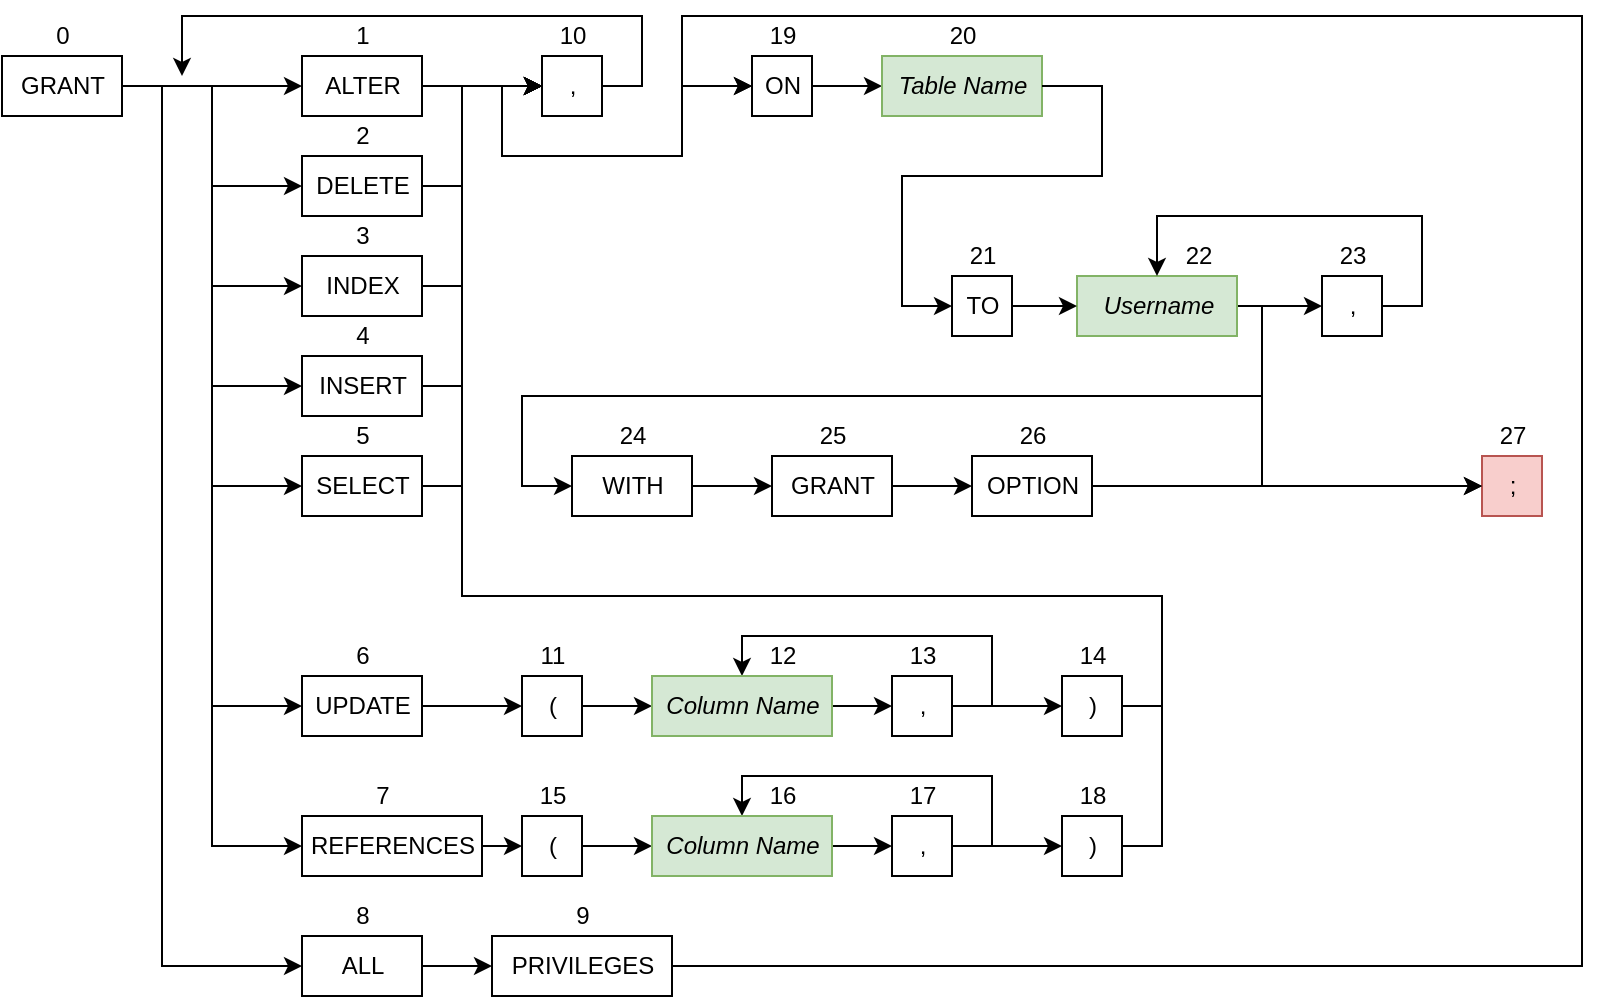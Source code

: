 <mxfile version="13.5.5" type="device"><diagram id="HH97DMklG3GvuwQJtJBX" name="Page-1"><mxGraphModel dx="1422" dy="804" grid="1" gridSize="10" guides="1" tooltips="1" connect="1" arrows="1" fold="1" page="1" pageScale="1" pageWidth="850" pageHeight="1100" math="0" shadow="0"><root><mxCell id="0"/><mxCell id="1" parent="0"/><mxCell id="w54cBLAl5rAkxmdbFsFD-27" style="edgeStyle=orthogonalEdgeStyle;rounded=0;orthogonalLoop=1;jettySize=auto;html=1;exitX=1;exitY=0.5;exitDx=0;exitDy=0;entryX=0;entryY=0.5;entryDx=0;entryDy=0;" parent="1" source="w54cBLAl5rAkxmdbFsFD-1" edge="1"><mxGeometry relative="1" as="geometry"><mxPoint x="180" y="95" as="targetPoint"/></mxGeometry></mxCell><mxCell id="w54cBLAl5rAkxmdbFsFD-126" style="edgeStyle=orthogonalEdgeStyle;rounded=0;orthogonalLoop=1;jettySize=auto;html=1;exitX=1;exitY=0.5;exitDx=0;exitDy=0;entryX=0;entryY=0.5;entryDx=0;entryDy=0;" parent="1" source="w54cBLAl5rAkxmdbFsFD-1" target="w54cBLAl5rAkxmdbFsFD-112" edge="1"><mxGeometry relative="1" as="geometry"/></mxCell><mxCell id="w54cBLAl5rAkxmdbFsFD-127" style="edgeStyle=orthogonalEdgeStyle;rounded=0;orthogonalLoop=1;jettySize=auto;html=1;exitX=1;exitY=0.5;exitDx=0;exitDy=0;entryX=0;entryY=0.5;entryDx=0;entryDy=0;" parent="1" source="w54cBLAl5rAkxmdbFsFD-1" target="w54cBLAl5rAkxmdbFsFD-114" edge="1"><mxGeometry relative="1" as="geometry"/></mxCell><mxCell id="w54cBLAl5rAkxmdbFsFD-128" style="edgeStyle=orthogonalEdgeStyle;rounded=0;orthogonalLoop=1;jettySize=auto;html=1;exitX=1;exitY=0.5;exitDx=0;exitDy=0;entryX=0;entryY=0.5;entryDx=0;entryDy=0;" parent="1" source="w54cBLAl5rAkxmdbFsFD-1" target="w54cBLAl5rAkxmdbFsFD-116" edge="1"><mxGeometry relative="1" as="geometry"/></mxCell><mxCell id="w54cBLAl5rAkxmdbFsFD-129" style="edgeStyle=orthogonalEdgeStyle;rounded=0;orthogonalLoop=1;jettySize=auto;html=1;exitX=1;exitY=0.5;exitDx=0;exitDy=0;entryX=0;entryY=0.5;entryDx=0;entryDy=0;" parent="1" source="w54cBLAl5rAkxmdbFsFD-1" target="w54cBLAl5rAkxmdbFsFD-118" edge="1"><mxGeometry relative="1" as="geometry"/></mxCell><mxCell id="w54cBLAl5rAkxmdbFsFD-130" style="edgeStyle=orthogonalEdgeStyle;rounded=0;orthogonalLoop=1;jettySize=auto;html=1;exitX=1;exitY=0.5;exitDx=0;exitDy=0;entryX=0;entryY=0.5;entryDx=0;entryDy=0;" parent="1" source="w54cBLAl5rAkxmdbFsFD-1" target="w54cBLAl5rAkxmdbFsFD-120" edge="1"><mxGeometry relative="1" as="geometry"/></mxCell><mxCell id="w54cBLAl5rAkxmdbFsFD-131" style="edgeStyle=orthogonalEdgeStyle;rounded=0;orthogonalLoop=1;jettySize=auto;html=1;exitX=1;exitY=0.5;exitDx=0;exitDy=0;entryX=0;entryY=0.5;entryDx=0;entryDy=0;" parent="1" source="w54cBLAl5rAkxmdbFsFD-1" target="w54cBLAl5rAkxmdbFsFD-122" edge="1"><mxGeometry relative="1" as="geometry"><Array as="points"><mxPoint x="110" y="95"/><mxPoint x="110" y="535"/></Array></mxGeometry></mxCell><mxCell id="NAhHqPJdk1mJMnKsmkDo-3" style="edgeStyle=orthogonalEdgeStyle;rounded=0;orthogonalLoop=1;jettySize=auto;html=1;exitX=1;exitY=0.5;exitDx=0;exitDy=0;entryX=0;entryY=0.5;entryDx=0;entryDy=0;" edge="1" parent="1" source="w54cBLAl5rAkxmdbFsFD-1" target="NAhHqPJdk1mJMnKsmkDo-1"><mxGeometry relative="1" as="geometry"/></mxCell><mxCell id="w54cBLAl5rAkxmdbFsFD-1" value="GRANT" style="html=1;" parent="1" vertex="1"><mxGeometry x="30" y="80" width="60" height="30" as="geometry"/></mxCell><mxCell id="w54cBLAl5rAkxmdbFsFD-2" value="0" style="text;html=1;align=center;verticalAlign=middle;resizable=0;points=[];autosize=1;" parent="1" vertex="1"><mxGeometry x="50" y="60" width="20" height="20" as="geometry"/></mxCell><mxCell id="w54cBLAl5rAkxmdbFsFD-29" style="edgeStyle=orthogonalEdgeStyle;rounded=0;orthogonalLoop=1;jettySize=auto;html=1;exitX=1;exitY=0.5;exitDx=0;exitDy=0;entryX=0;entryY=0.5;entryDx=0;entryDy=0;" parent="1" source="w54cBLAl5rAkxmdbFsFD-110" target="w54cBLAl5rAkxmdbFsFD-45" edge="1"><mxGeometry relative="1" as="geometry"><mxPoint x="260" y="95" as="sourcePoint"/><mxPoint x="290" y="95" as="targetPoint"/></mxGeometry></mxCell><mxCell id="w54cBLAl5rAkxmdbFsFD-44" style="edgeStyle=orthogonalEdgeStyle;rounded=0;orthogonalLoop=1;jettySize=auto;html=1;exitX=1;exitY=0.5;exitDx=0;exitDy=0;" parent="1" source="w54cBLAl5rAkxmdbFsFD-45" edge="1"><mxGeometry relative="1" as="geometry"><mxPoint x="120" y="90" as="targetPoint"/><Array as="points"><mxPoint x="350" y="95"/><mxPoint x="350" y="60"/><mxPoint x="120" y="60"/></Array></mxGeometry></mxCell><mxCell id="w54cBLAl5rAkxmdbFsFD-45" value="," style="html=1;" parent="1" vertex="1"><mxGeometry x="300" y="80" width="30" height="30" as="geometry"/></mxCell><mxCell id="w54cBLAl5rAkxmdbFsFD-46" value="10" style="text;html=1;align=center;verticalAlign=middle;resizable=0;points=[];autosize=1;" parent="1" vertex="1"><mxGeometry x="300" y="60" width="30" height="20" as="geometry"/></mxCell><mxCell id="w54cBLAl5rAkxmdbFsFD-53" value=";" style="html=1;fillColor=#f8cecc;strokeColor=#b85450;" parent="1" vertex="1"><mxGeometry x="770" y="280" width="30" height="30" as="geometry"/></mxCell><mxCell id="w54cBLAl5rAkxmdbFsFD-54" value="27" style="text;html=1;align=center;verticalAlign=middle;resizable=0;points=[];autosize=1;" parent="1" vertex="1"><mxGeometry x="770" y="260" width="30" height="20" as="geometry"/></mxCell><mxCell id="w54cBLAl5rAkxmdbFsFD-76" style="edgeStyle=orthogonalEdgeStyle;rounded=0;orthogonalLoop=1;jettySize=auto;html=1;exitX=1;exitY=0.5;exitDx=0;exitDy=0;entryX=0;entryY=0.5;entryDx=0;entryDy=0;" parent="1" source="w54cBLAl5rAkxmdbFsFD-62" target="w54cBLAl5rAkxmdbFsFD-74" edge="1"><mxGeometry relative="1" as="geometry"><mxPoint x="555" y="95" as="targetPoint"/></mxGeometry></mxCell><mxCell id="w54cBLAl5rAkxmdbFsFD-62" value="ON" style="html=1;" parent="1" vertex="1"><mxGeometry x="405" y="80" width="30" height="30" as="geometry"/></mxCell><mxCell id="w54cBLAl5rAkxmdbFsFD-63" value="19" style="text;html=1;align=center;verticalAlign=middle;resizable=0;points=[];autosize=1;" parent="1" vertex="1"><mxGeometry x="405" y="60" width="30" height="20" as="geometry"/></mxCell><mxCell id="w54cBLAl5rAkxmdbFsFD-74" value="&lt;i&gt;Table Name&lt;/i&gt;" style="html=1;fillColor=#d5e8d4;strokeColor=#82b366;" parent="1" vertex="1"><mxGeometry x="470" y="80" width="80" height="30" as="geometry"/></mxCell><mxCell id="w54cBLAl5rAkxmdbFsFD-75" value="20" style="text;html=1;align=center;verticalAlign=middle;resizable=0;points=[];autosize=1;" parent="1" vertex="1"><mxGeometry x="495" y="60" width="30" height="20" as="geometry"/></mxCell><mxCell id="w54cBLAl5rAkxmdbFsFD-93" style="edgeStyle=orthogonalEdgeStyle;rounded=0;orthogonalLoop=1;jettySize=auto;html=1;exitX=1;exitY=0.5;exitDx=0;exitDy=0;entryX=0;entryY=0.5;entryDx=0;entryDy=0;" parent="1" source="w54cBLAl5rAkxmdbFsFD-74" target="w54cBLAl5rAkxmdbFsFD-170" edge="1"><mxGeometry relative="1" as="geometry"><mxPoint x="630" y="95" as="sourcePoint"/><mxPoint x="690" y="95" as="targetPoint"/><Array as="points"><mxPoint x="580" y="95"/><mxPoint x="580" y="140"/><mxPoint x="480" y="140"/><mxPoint x="480" y="205"/></Array></mxGeometry></mxCell><mxCell id="w54cBLAl5rAkxmdbFsFD-187" style="edgeStyle=orthogonalEdgeStyle;rounded=0;orthogonalLoop=1;jettySize=auto;html=1;exitX=1;exitY=0.5;exitDx=0;exitDy=0;entryX=0;entryY=0.5;entryDx=0;entryDy=0;" parent="1" source="w54cBLAl5rAkxmdbFsFD-110" target="w54cBLAl5rAkxmdbFsFD-62" edge="1"><mxGeometry relative="1" as="geometry"><Array as="points"><mxPoint x="280" y="95"/><mxPoint x="280" y="130"/><mxPoint x="370" y="130"/><mxPoint x="370" y="95"/></Array></mxGeometry></mxCell><mxCell id="w54cBLAl5rAkxmdbFsFD-110" value="ALTER" style="html=1;" parent="1" vertex="1"><mxGeometry x="180" y="80" width="60" height="30" as="geometry"/></mxCell><mxCell id="w54cBLAl5rAkxmdbFsFD-111" value="1" style="text;html=1;align=center;verticalAlign=middle;resizable=0;points=[];autosize=1;" parent="1" vertex="1"><mxGeometry x="200" y="60" width="20" height="20" as="geometry"/></mxCell><mxCell id="w54cBLAl5rAkxmdbFsFD-190" style="edgeStyle=orthogonalEdgeStyle;rounded=0;orthogonalLoop=1;jettySize=auto;html=1;exitX=1;exitY=0.5;exitDx=0;exitDy=0;entryX=0;entryY=0.5;entryDx=0;entryDy=0;" parent="1" source="w54cBLAl5rAkxmdbFsFD-112" target="w54cBLAl5rAkxmdbFsFD-45" edge="1"><mxGeometry relative="1" as="geometry"><Array as="points"><mxPoint x="260" y="145"/><mxPoint x="260" y="95"/></Array></mxGeometry></mxCell><mxCell id="w54cBLAl5rAkxmdbFsFD-112" value="DELETE" style="html=1;" parent="1" vertex="1"><mxGeometry x="180" y="130" width="60" height="30" as="geometry"/></mxCell><mxCell id="w54cBLAl5rAkxmdbFsFD-113" value="2" style="text;html=1;align=center;verticalAlign=middle;resizable=0;points=[];autosize=1;" parent="1" vertex="1"><mxGeometry x="200" y="110" width="20" height="20" as="geometry"/></mxCell><mxCell id="w54cBLAl5rAkxmdbFsFD-191" style="edgeStyle=orthogonalEdgeStyle;rounded=0;orthogonalLoop=1;jettySize=auto;html=1;exitX=1;exitY=0.5;exitDx=0;exitDy=0;entryX=0;entryY=0.5;entryDx=0;entryDy=0;" parent="1" source="w54cBLAl5rAkxmdbFsFD-114" target="w54cBLAl5rAkxmdbFsFD-45" edge="1"><mxGeometry relative="1" as="geometry"><Array as="points"><mxPoint x="260" y="195"/><mxPoint x="260" y="95"/></Array></mxGeometry></mxCell><mxCell id="w54cBLAl5rAkxmdbFsFD-114" value="INDEX" style="html=1;" parent="1" vertex="1"><mxGeometry x="180" y="180" width="60" height="30" as="geometry"/></mxCell><mxCell id="w54cBLAl5rAkxmdbFsFD-115" value="3" style="text;html=1;align=center;verticalAlign=middle;resizable=0;points=[];autosize=1;" parent="1" vertex="1"><mxGeometry x="200" y="160" width="20" height="20" as="geometry"/></mxCell><mxCell id="w54cBLAl5rAkxmdbFsFD-192" style="edgeStyle=orthogonalEdgeStyle;rounded=0;orthogonalLoop=1;jettySize=auto;html=1;exitX=1;exitY=0.5;exitDx=0;exitDy=0;entryX=0;entryY=0.5;entryDx=0;entryDy=0;" parent="1" source="w54cBLAl5rAkxmdbFsFD-116" target="w54cBLAl5rAkxmdbFsFD-45" edge="1"><mxGeometry relative="1" as="geometry"><Array as="points"><mxPoint x="260" y="245"/><mxPoint x="260" y="95"/></Array></mxGeometry></mxCell><mxCell id="w54cBLAl5rAkxmdbFsFD-116" value="INSERT" style="html=1;" parent="1" vertex="1"><mxGeometry x="180" y="230" width="60" height="30" as="geometry"/></mxCell><mxCell id="w54cBLAl5rAkxmdbFsFD-117" value="4" style="text;html=1;align=center;verticalAlign=middle;resizable=0;points=[];autosize=1;" parent="1" vertex="1"><mxGeometry x="200" y="210" width="20" height="20" as="geometry"/></mxCell><mxCell id="w54cBLAl5rAkxmdbFsFD-154" style="edgeStyle=orthogonalEdgeStyle;rounded=0;orthogonalLoop=1;jettySize=auto;html=1;exitX=1;exitY=0.5;exitDx=0;exitDy=0;entryX=0;entryY=0.5;entryDx=0;entryDy=0;" parent="1" source="w54cBLAl5rAkxmdbFsFD-118" target="w54cBLAl5rAkxmdbFsFD-136" edge="1"><mxGeometry relative="1" as="geometry"/></mxCell><mxCell id="w54cBLAl5rAkxmdbFsFD-118" value="UPDATE" style="html=1;" parent="1" vertex="1"><mxGeometry x="180" y="390" width="60" height="30" as="geometry"/></mxCell><mxCell id="w54cBLAl5rAkxmdbFsFD-119" value="6" style="text;html=1;align=center;verticalAlign=middle;resizable=0;points=[];autosize=1;" parent="1" vertex="1"><mxGeometry x="200" y="370" width="20" height="20" as="geometry"/></mxCell><mxCell id="w54cBLAl5rAkxmdbFsFD-155" style="edgeStyle=orthogonalEdgeStyle;rounded=0;orthogonalLoop=1;jettySize=auto;html=1;exitX=1;exitY=0.5;exitDx=0;exitDy=0;entryX=0;entryY=0.5;entryDx=0;entryDy=0;" parent="1" source="w54cBLAl5rAkxmdbFsFD-120" target="w54cBLAl5rAkxmdbFsFD-134" edge="1"><mxGeometry relative="1" as="geometry"/></mxCell><mxCell id="w54cBLAl5rAkxmdbFsFD-120" value="REFERENCES" style="html=1;" parent="1" vertex="1"><mxGeometry x="180" y="460" width="90" height="30" as="geometry"/></mxCell><mxCell id="w54cBLAl5rAkxmdbFsFD-121" value="7" style="text;html=1;align=center;verticalAlign=middle;resizable=0;points=[];autosize=1;" parent="1" vertex="1"><mxGeometry x="210" y="440" width="20" height="20" as="geometry"/></mxCell><mxCell id="w54cBLAl5rAkxmdbFsFD-132" style="edgeStyle=orthogonalEdgeStyle;rounded=0;orthogonalLoop=1;jettySize=auto;html=1;exitX=1;exitY=0.5;exitDx=0;exitDy=0;entryX=0;entryY=0.5;entryDx=0;entryDy=0;" parent="1" source="w54cBLAl5rAkxmdbFsFD-122" target="w54cBLAl5rAkxmdbFsFD-124" edge="1"><mxGeometry relative="1" as="geometry"/></mxCell><mxCell id="w54cBLAl5rAkxmdbFsFD-122" value="ALL" style="html=1;" parent="1" vertex="1"><mxGeometry x="180" y="520" width="60" height="30" as="geometry"/></mxCell><mxCell id="w54cBLAl5rAkxmdbFsFD-123" value="8" style="text;html=1;align=center;verticalAlign=middle;resizable=0;points=[];autosize=1;" parent="1" vertex="1"><mxGeometry x="200" y="500" width="20" height="20" as="geometry"/></mxCell><mxCell id="w54cBLAl5rAkxmdbFsFD-133" style="edgeStyle=orthogonalEdgeStyle;rounded=0;orthogonalLoop=1;jettySize=auto;html=1;exitX=1;exitY=0.5;exitDx=0;exitDy=0;entryX=0;entryY=0.5;entryDx=0;entryDy=0;" parent="1" source="w54cBLAl5rAkxmdbFsFD-124" target="w54cBLAl5rAkxmdbFsFD-62" edge="1"><mxGeometry relative="1" as="geometry"><mxPoint x="470" y="425" as="targetPoint"/><Array as="points"><mxPoint x="820" y="535"/><mxPoint x="820" y="60"/><mxPoint x="370" y="60"/><mxPoint x="370" y="95"/></Array></mxGeometry></mxCell><mxCell id="w54cBLAl5rAkxmdbFsFD-124" value="PRIVILEGES" style="html=1;" parent="1" vertex="1"><mxGeometry x="275" y="520" width="90" height="30" as="geometry"/></mxCell><mxCell id="w54cBLAl5rAkxmdbFsFD-125" value="9" style="text;html=1;align=center;verticalAlign=middle;resizable=0;points=[];autosize=1;" parent="1" vertex="1"><mxGeometry x="310" y="500" width="20" height="20" as="geometry"/></mxCell><mxCell id="w54cBLAl5rAkxmdbFsFD-153" style="edgeStyle=orthogonalEdgeStyle;rounded=0;orthogonalLoop=1;jettySize=auto;html=1;exitX=1;exitY=0.5;exitDx=0;exitDy=0;entryX=0;entryY=0.5;entryDx=0;entryDy=0;" parent="1" source="w54cBLAl5rAkxmdbFsFD-134" target="w54cBLAl5rAkxmdbFsFD-150" edge="1"><mxGeometry relative="1" as="geometry"/></mxCell><mxCell id="w54cBLAl5rAkxmdbFsFD-134" value="(" style="html=1;" parent="1" vertex="1"><mxGeometry x="290" y="460" width="30" height="30" as="geometry"/></mxCell><mxCell id="w54cBLAl5rAkxmdbFsFD-135" value="15" style="text;html=1;align=center;verticalAlign=middle;resizable=0;points=[];autosize=1;" parent="1" vertex="1"><mxGeometry x="290" y="440" width="30" height="20" as="geometry"/></mxCell><mxCell id="w54cBLAl5rAkxmdbFsFD-152" style="edgeStyle=orthogonalEdgeStyle;rounded=0;orthogonalLoop=1;jettySize=auto;html=1;exitX=1;exitY=0.5;exitDx=0;exitDy=0;entryX=0;entryY=0.5;entryDx=0;entryDy=0;" parent="1" source="w54cBLAl5rAkxmdbFsFD-136" target="w54cBLAl5rAkxmdbFsFD-146" edge="1"><mxGeometry relative="1" as="geometry"/></mxCell><mxCell id="w54cBLAl5rAkxmdbFsFD-136" value="(" style="html=1;" parent="1" vertex="1"><mxGeometry x="290" y="390" width="30" height="30" as="geometry"/></mxCell><mxCell id="w54cBLAl5rAkxmdbFsFD-137" value="11" style="text;html=1;align=center;verticalAlign=middle;resizable=0;points=[];autosize=1;" parent="1" vertex="1"><mxGeometry x="290" y="370" width="30" height="20" as="geometry"/></mxCell><mxCell id="w54cBLAl5rAkxmdbFsFD-161" style="edgeStyle=orthogonalEdgeStyle;rounded=0;orthogonalLoop=1;jettySize=auto;html=1;exitX=1;exitY=0.5;exitDx=0;exitDy=0;entryX=0.5;entryY=0;entryDx=0;entryDy=0;" parent="1" source="w54cBLAl5rAkxmdbFsFD-138" target="w54cBLAl5rAkxmdbFsFD-150" edge="1"><mxGeometry relative="1" as="geometry"><Array as="points"><mxPoint x="525" y="475"/><mxPoint x="525" y="440"/><mxPoint x="400" y="440"/></Array></mxGeometry></mxCell><mxCell id="w54cBLAl5rAkxmdbFsFD-167" style="edgeStyle=orthogonalEdgeStyle;rounded=0;orthogonalLoop=1;jettySize=auto;html=1;exitX=1;exitY=0.5;exitDx=0;exitDy=0;" parent="1" source="w54cBLAl5rAkxmdbFsFD-138" target="w54cBLAl5rAkxmdbFsFD-164" edge="1"><mxGeometry relative="1" as="geometry"/></mxCell><mxCell id="w54cBLAl5rAkxmdbFsFD-138" value="," style="html=1;" parent="1" vertex="1"><mxGeometry x="475" y="460" width="30" height="30" as="geometry"/></mxCell><mxCell id="w54cBLAl5rAkxmdbFsFD-139" value="17" style="text;html=1;align=center;verticalAlign=middle;resizable=0;points=[];autosize=1;" parent="1" vertex="1"><mxGeometry x="475" y="440" width="30" height="20" as="geometry"/></mxCell><mxCell id="w54cBLAl5rAkxmdbFsFD-158" style="edgeStyle=orthogonalEdgeStyle;rounded=0;orthogonalLoop=1;jettySize=auto;html=1;exitX=1;exitY=0.5;exitDx=0;exitDy=0;entryX=0.5;entryY=0;entryDx=0;entryDy=0;" parent="1" source="w54cBLAl5rAkxmdbFsFD-142" target="w54cBLAl5rAkxmdbFsFD-146" edge="1"><mxGeometry relative="1" as="geometry"><mxPoint x="375" y="340" as="targetPoint"/><Array as="points"><mxPoint x="525" y="405"/><mxPoint x="525" y="370"/><mxPoint x="400" y="370"/></Array></mxGeometry></mxCell><mxCell id="w54cBLAl5rAkxmdbFsFD-166" style="edgeStyle=orthogonalEdgeStyle;rounded=0;orthogonalLoop=1;jettySize=auto;html=1;exitX=1;exitY=0.5;exitDx=0;exitDy=0;" parent="1" source="w54cBLAl5rAkxmdbFsFD-142" target="w54cBLAl5rAkxmdbFsFD-162" edge="1"><mxGeometry relative="1" as="geometry"/></mxCell><mxCell id="w54cBLAl5rAkxmdbFsFD-142" value="," style="html=1;" parent="1" vertex="1"><mxGeometry x="475" y="390" width="30" height="30" as="geometry"/></mxCell><mxCell id="w54cBLAl5rAkxmdbFsFD-143" value="13" style="text;html=1;align=center;verticalAlign=middle;resizable=0;points=[];autosize=1;" parent="1" vertex="1"><mxGeometry x="475" y="370" width="30" height="20" as="geometry"/></mxCell><mxCell id="w54cBLAl5rAkxmdbFsFD-182" style="edgeStyle=orthogonalEdgeStyle;rounded=0;orthogonalLoop=1;jettySize=auto;html=1;exitX=1;exitY=0.5;exitDx=0;exitDy=0;entryX=0;entryY=0.5;entryDx=0;entryDy=0;" parent="1" source="w54cBLAl5rAkxmdbFsFD-144" target="w54cBLAl5rAkxmdbFsFD-53" edge="1"><mxGeometry relative="1" as="geometry"/></mxCell><mxCell id="w54cBLAl5rAkxmdbFsFD-144" value="OPTION" style="html=1;" parent="1" vertex="1"><mxGeometry x="515" y="280" width="60" height="30" as="geometry"/></mxCell><mxCell id="w54cBLAl5rAkxmdbFsFD-145" value="26" style="text;html=1;align=center;verticalAlign=middle;resizable=0;points=[];autosize=1;" parent="1" vertex="1"><mxGeometry x="530" y="260" width="30" height="20" as="geometry"/></mxCell><mxCell id="w54cBLAl5rAkxmdbFsFD-156" style="edgeStyle=orthogonalEdgeStyle;rounded=0;orthogonalLoop=1;jettySize=auto;html=1;exitX=1;exitY=0.5;exitDx=0;exitDy=0;entryX=0;entryY=0.5;entryDx=0;entryDy=0;" parent="1" source="w54cBLAl5rAkxmdbFsFD-146" target="w54cBLAl5rAkxmdbFsFD-142" edge="1"><mxGeometry relative="1" as="geometry"/></mxCell><mxCell id="w54cBLAl5rAkxmdbFsFD-146" value="&lt;i&gt;Column Name&lt;/i&gt;" style="html=1;fillColor=#d5e8d4;strokeColor=#82b366;" parent="1" vertex="1"><mxGeometry x="355" y="390" width="90" height="30" as="geometry"/></mxCell><mxCell id="w54cBLAl5rAkxmdbFsFD-147" value="12" style="text;html=1;align=center;verticalAlign=middle;resizable=0;points=[];autosize=1;" parent="1" vertex="1"><mxGeometry x="405" y="370" width="30" height="20" as="geometry"/></mxCell><mxCell id="w54cBLAl5rAkxmdbFsFD-157" style="edgeStyle=orthogonalEdgeStyle;rounded=0;orthogonalLoop=1;jettySize=auto;html=1;exitX=1;exitY=0.5;exitDx=0;exitDy=0;entryX=0;entryY=0.5;entryDx=0;entryDy=0;" parent="1" source="w54cBLAl5rAkxmdbFsFD-150" target="w54cBLAl5rAkxmdbFsFD-138" edge="1"><mxGeometry relative="1" as="geometry"/></mxCell><mxCell id="w54cBLAl5rAkxmdbFsFD-150" value="&lt;i&gt;Column Name&lt;/i&gt;" style="html=1;fillColor=#d5e8d4;strokeColor=#82b366;" parent="1" vertex="1"><mxGeometry x="355" y="460" width="90" height="30" as="geometry"/></mxCell><mxCell id="w54cBLAl5rAkxmdbFsFD-151" value="16" style="text;html=1;align=center;verticalAlign=middle;resizable=0;points=[];autosize=1;" parent="1" vertex="1"><mxGeometry x="405" y="440" width="30" height="20" as="geometry"/></mxCell><mxCell id="w54cBLAl5rAkxmdbFsFD-178" style="edgeStyle=orthogonalEdgeStyle;rounded=0;orthogonalLoop=1;jettySize=auto;html=1;exitX=1;exitY=0.5;exitDx=0;exitDy=0;entryX=0;entryY=0.5;entryDx=0;entryDy=0;" parent="1" source="w54cBLAl5rAkxmdbFsFD-162" target="w54cBLAl5rAkxmdbFsFD-45" edge="1"><mxGeometry relative="1" as="geometry"><Array as="points"><mxPoint x="610" y="405"/><mxPoint x="610" y="350"/><mxPoint x="260" y="350"/><mxPoint x="260" y="95"/></Array></mxGeometry></mxCell><mxCell id="w54cBLAl5rAkxmdbFsFD-162" value=")" style="html=1;" parent="1" vertex="1"><mxGeometry x="560" y="390" width="30" height="30" as="geometry"/></mxCell><mxCell id="w54cBLAl5rAkxmdbFsFD-163" value="14" style="text;html=1;align=center;verticalAlign=middle;resizable=0;points=[];autosize=1;" parent="1" vertex="1"><mxGeometry x="560" y="370" width="30" height="20" as="geometry"/></mxCell><mxCell id="w54cBLAl5rAkxmdbFsFD-179" style="edgeStyle=orthogonalEdgeStyle;rounded=0;orthogonalLoop=1;jettySize=auto;html=1;exitX=1;exitY=0.5;exitDx=0;exitDy=0;entryX=0;entryY=0.5;entryDx=0;entryDy=0;" parent="1" source="w54cBLAl5rAkxmdbFsFD-164" target="w54cBLAl5rAkxmdbFsFD-45" edge="1"><mxGeometry relative="1" as="geometry"><mxPoint x="630" y="330" as="targetPoint"/><Array as="points"><mxPoint x="610" y="475"/><mxPoint x="610" y="350"/><mxPoint x="260" y="350"/><mxPoint x="260" y="95"/></Array></mxGeometry></mxCell><mxCell id="w54cBLAl5rAkxmdbFsFD-164" value=")" style="html=1;" parent="1" vertex="1"><mxGeometry x="560" y="460" width="30" height="30" as="geometry"/></mxCell><mxCell id="w54cBLAl5rAkxmdbFsFD-165" value="18" style="text;html=1;align=center;verticalAlign=middle;resizable=0;points=[];autosize=1;" parent="1" vertex="1"><mxGeometry x="560" y="440" width="30" height="20" as="geometry"/></mxCell><mxCell id="w54cBLAl5rAkxmdbFsFD-183" style="edgeStyle=orthogonalEdgeStyle;rounded=0;orthogonalLoop=1;jettySize=auto;html=1;exitX=1;exitY=0.5;exitDx=0;exitDy=0;entryX=0;entryY=0.5;entryDx=0;entryDy=0;" parent="1" source="w54cBLAl5rAkxmdbFsFD-168" target="w54cBLAl5rAkxmdbFsFD-172" edge="1"><mxGeometry relative="1" as="geometry"/></mxCell><mxCell id="w54cBLAl5rAkxmdbFsFD-188" style="edgeStyle=orthogonalEdgeStyle;rounded=0;orthogonalLoop=1;jettySize=auto;html=1;exitX=1;exitY=0.5;exitDx=0;exitDy=0;entryX=0;entryY=0.5;entryDx=0;entryDy=0;" parent="1" source="w54cBLAl5rAkxmdbFsFD-168" target="w54cBLAl5rAkxmdbFsFD-174" edge="1"><mxGeometry relative="1" as="geometry"><Array as="points"><mxPoint x="660" y="205"/><mxPoint x="660" y="250"/><mxPoint x="290" y="250"/><mxPoint x="290" y="295"/></Array></mxGeometry></mxCell><mxCell id="w54cBLAl5rAkxmdbFsFD-189" style="edgeStyle=orthogonalEdgeStyle;rounded=0;orthogonalLoop=1;jettySize=auto;html=1;exitX=1;exitY=0.5;exitDx=0;exitDy=0;entryX=0;entryY=0.5;entryDx=0;entryDy=0;" parent="1" source="w54cBLAl5rAkxmdbFsFD-168" target="w54cBLAl5rAkxmdbFsFD-53" edge="1"><mxGeometry relative="1" as="geometry"><Array as="points"><mxPoint x="660" y="205"/><mxPoint x="660" y="295"/></Array></mxGeometry></mxCell><mxCell id="w54cBLAl5rAkxmdbFsFD-168" value="&lt;i&gt;Username&lt;/i&gt;" style="html=1;fillColor=#d5e8d4;strokeColor=#82b366;" parent="1" vertex="1"><mxGeometry x="567.5" y="190" width="80" height="30" as="geometry"/></mxCell><mxCell id="w54cBLAl5rAkxmdbFsFD-169" value="22" style="text;html=1;align=center;verticalAlign=middle;resizable=0;points=[];autosize=1;" parent="1" vertex="1"><mxGeometry x="612.5" y="170" width="30" height="20" as="geometry"/></mxCell><mxCell id="w54cBLAl5rAkxmdbFsFD-184" style="edgeStyle=orthogonalEdgeStyle;rounded=0;orthogonalLoop=1;jettySize=auto;html=1;exitX=1;exitY=0.5;exitDx=0;exitDy=0;entryX=0;entryY=0.5;entryDx=0;entryDy=0;" parent="1" source="w54cBLAl5rAkxmdbFsFD-170" target="w54cBLAl5rAkxmdbFsFD-168" edge="1"><mxGeometry relative="1" as="geometry"/></mxCell><mxCell id="w54cBLAl5rAkxmdbFsFD-170" value="TO" style="html=1;" parent="1" vertex="1"><mxGeometry x="505" y="190" width="30" height="30" as="geometry"/></mxCell><mxCell id="w54cBLAl5rAkxmdbFsFD-171" value="21" style="text;html=1;align=center;verticalAlign=middle;resizable=0;points=[];autosize=1;" parent="1" vertex="1"><mxGeometry x="505" y="170" width="30" height="20" as="geometry"/></mxCell><mxCell id="w54cBLAl5rAkxmdbFsFD-186" style="edgeStyle=orthogonalEdgeStyle;rounded=0;orthogonalLoop=1;jettySize=auto;html=1;exitX=1;exitY=0.5;exitDx=0;exitDy=0;entryX=0.5;entryY=0;entryDx=0;entryDy=0;" parent="1" source="w54cBLAl5rAkxmdbFsFD-172" target="w54cBLAl5rAkxmdbFsFD-168" edge="1"><mxGeometry relative="1" as="geometry"><Array as="points"><mxPoint x="740" y="205"/><mxPoint x="740" y="160"/><mxPoint x="608" y="160"/></Array></mxGeometry></mxCell><mxCell id="w54cBLAl5rAkxmdbFsFD-172" value="," style="html=1;" parent="1" vertex="1"><mxGeometry x="690" y="190" width="30" height="30" as="geometry"/></mxCell><mxCell id="w54cBLAl5rAkxmdbFsFD-173" value="23" style="text;html=1;align=center;verticalAlign=middle;resizable=0;points=[];autosize=1;" parent="1" vertex="1"><mxGeometry x="690" y="170" width="30" height="20" as="geometry"/></mxCell><mxCell id="w54cBLAl5rAkxmdbFsFD-180" style="edgeStyle=orthogonalEdgeStyle;rounded=0;orthogonalLoop=1;jettySize=auto;html=1;exitX=1;exitY=0.5;exitDx=0;exitDy=0;entryX=0;entryY=0.5;entryDx=0;entryDy=0;" parent="1" source="w54cBLAl5rAkxmdbFsFD-174" target="w54cBLAl5rAkxmdbFsFD-176" edge="1"><mxGeometry relative="1" as="geometry"/></mxCell><mxCell id="w54cBLAl5rAkxmdbFsFD-174" value="WITH" style="html=1;" parent="1" vertex="1"><mxGeometry x="315" y="280" width="60" height="30" as="geometry"/></mxCell><mxCell id="w54cBLAl5rAkxmdbFsFD-175" value="24" style="text;html=1;align=center;verticalAlign=middle;resizable=0;points=[];autosize=1;" parent="1" vertex="1"><mxGeometry x="330" y="260" width="30" height="20" as="geometry"/></mxCell><mxCell id="w54cBLAl5rAkxmdbFsFD-181" style="edgeStyle=orthogonalEdgeStyle;rounded=0;orthogonalLoop=1;jettySize=auto;html=1;exitX=1;exitY=0.5;exitDx=0;exitDy=0;entryX=0;entryY=0.5;entryDx=0;entryDy=0;" parent="1" source="w54cBLAl5rAkxmdbFsFD-176" target="w54cBLAl5rAkxmdbFsFD-144" edge="1"><mxGeometry relative="1" as="geometry"/></mxCell><mxCell id="w54cBLAl5rAkxmdbFsFD-176" value="GRANT" style="html=1;" parent="1" vertex="1"><mxGeometry x="415" y="280" width="60" height="30" as="geometry"/></mxCell><mxCell id="w54cBLAl5rAkxmdbFsFD-177" value="25" style="text;html=1;align=center;verticalAlign=middle;resizable=0;points=[];autosize=1;" parent="1" vertex="1"><mxGeometry x="430" y="260" width="30" height="20" as="geometry"/></mxCell><mxCell id="NAhHqPJdk1mJMnKsmkDo-4" style="edgeStyle=orthogonalEdgeStyle;rounded=0;orthogonalLoop=1;jettySize=auto;html=1;exitX=1;exitY=0.5;exitDx=0;exitDy=0;entryX=0;entryY=0.5;entryDx=0;entryDy=0;" edge="1" parent="1" source="NAhHqPJdk1mJMnKsmkDo-1" target="w54cBLAl5rAkxmdbFsFD-45"><mxGeometry relative="1" as="geometry"><Array as="points"><mxPoint x="260" y="295"/><mxPoint x="260" y="95"/></Array></mxGeometry></mxCell><mxCell id="NAhHqPJdk1mJMnKsmkDo-1" value="SELECT" style="html=1;" vertex="1" parent="1"><mxGeometry x="180" y="280" width="60" height="30" as="geometry"/></mxCell><mxCell id="NAhHqPJdk1mJMnKsmkDo-2" value="5" style="text;html=1;align=center;verticalAlign=middle;resizable=0;points=[];autosize=1;" vertex="1" parent="1"><mxGeometry x="200" y="260" width="20" height="20" as="geometry"/></mxCell></root></mxGraphModel></diagram></mxfile>